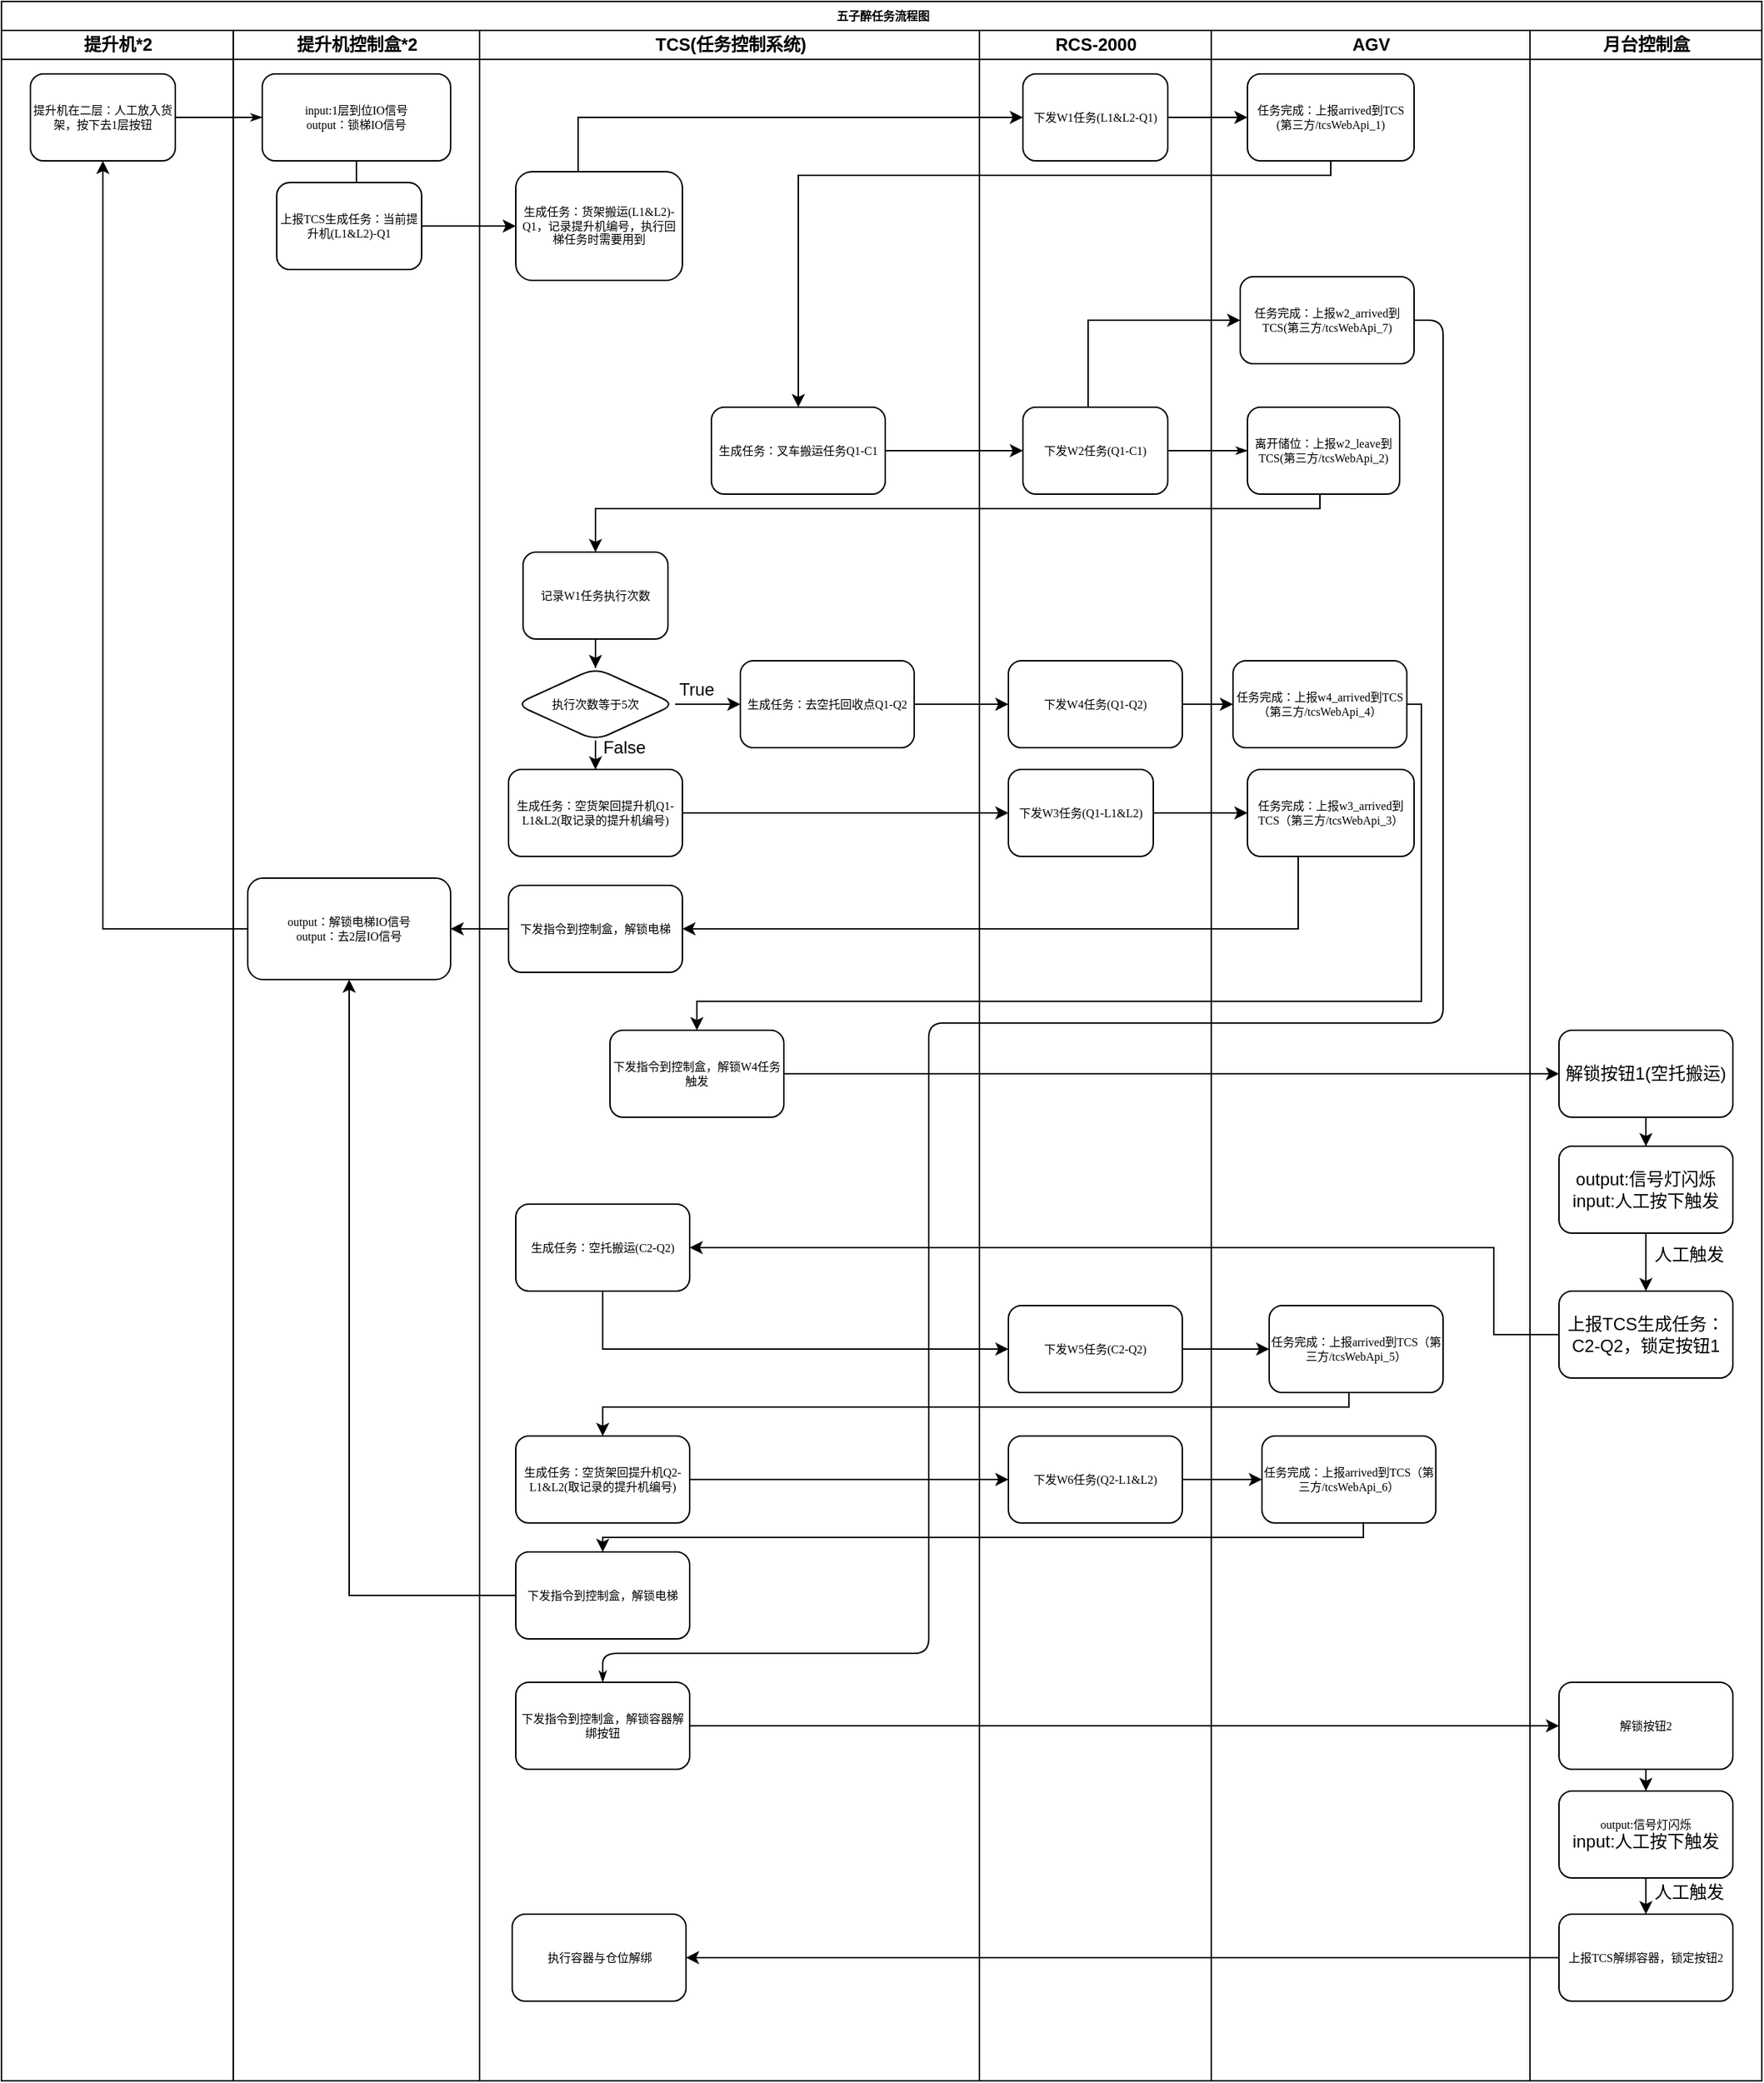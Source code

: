 <mxfile version="22.0.4" type="github">
  <diagram name="Page-1" id="74e2e168-ea6b-b213-b513-2b3c1d86103e">
    <mxGraphModel dx="884" dy="376" grid="1" gridSize="10" guides="1" tooltips="1" connect="1" arrows="1" fold="1" page="1" pageScale="1" pageWidth="1100" pageHeight="850" background="none" math="0" shadow="0">
      <root>
        <mxCell id="0" />
        <mxCell id="1" parent="0" />
        <mxCell id="77e6c97f196da883-1" value="五子醉任务流程图" style="swimlane;html=1;childLayout=stackLayout;startSize=20;rounded=0;shadow=0;labelBackgroundColor=none;strokeWidth=1;fontFamily=Verdana;fontSize=8;align=center;" parent="1" vertex="1">
          <mxGeometry x="70" y="40" width="1215" height="1435" as="geometry" />
        </mxCell>
        <mxCell id="77e6c97f196da883-2" value="提升机*2" style="swimlane;html=1;startSize=20;" parent="77e6c97f196da883-1" vertex="1">
          <mxGeometry y="20" width="160" height="1415" as="geometry" />
        </mxCell>
        <mxCell id="77e6c97f196da883-8" value="提升机在二层：人工放入货架，按下去1层按钮" style="rounded=1;whiteSpace=wrap;html=1;shadow=0;labelBackgroundColor=none;strokeWidth=1;fontFamily=Verdana;fontSize=8;align=center;" parent="77e6c97f196da883-2" vertex="1">
          <mxGeometry x="20" y="30" width="100" height="60" as="geometry" />
        </mxCell>
        <mxCell id="77e6c97f196da883-26" style="edgeStyle=orthogonalEdgeStyle;rounded=1;html=1;labelBackgroundColor=none;startArrow=none;startFill=0;startSize=5;endArrow=classicThin;endFill=1;endSize=5;jettySize=auto;orthogonalLoop=1;strokeWidth=1;fontFamily=Verdana;fontSize=8" parent="77e6c97f196da883-1" source="77e6c97f196da883-8" target="77e6c97f196da883-11" edge="1">
          <mxGeometry relative="1" as="geometry" />
        </mxCell>
        <mxCell id="107ba76e4e335f99-1" style="edgeStyle=orthogonalEdgeStyle;rounded=1;html=1;labelBackgroundColor=none;startArrow=none;startFill=0;startSize=5;endArrow=classicThin;endFill=1;endSize=5;jettySize=auto;orthogonalLoop=1;strokeWidth=1;fontFamily=Verdana;fontSize=8" parent="77e6c97f196da883-1" source="77e6c97f196da883-17" target="77e6c97f196da883-18" edge="1">
          <mxGeometry relative="1" as="geometry" />
        </mxCell>
        <mxCell id="77e6c97f196da883-3" value="提升机控制盒*2" style="swimlane;html=1;startSize=20;" parent="77e6c97f196da883-1" vertex="1">
          <mxGeometry x="160" y="20" width="170" height="1415" as="geometry" />
        </mxCell>
        <mxCell id="sjh6YoRqS8CRLfCROH4P-2" value="" style="edgeStyle=orthogonalEdgeStyle;rounded=0;orthogonalLoop=1;jettySize=auto;html=1;" parent="77e6c97f196da883-3" source="77e6c97f196da883-11" target="sjh6YoRqS8CRLfCROH4P-1" edge="1">
          <mxGeometry relative="1" as="geometry" />
        </mxCell>
        <mxCell id="77e6c97f196da883-11" value="input:1层到位IO信号&lt;br&gt;output：锁梯IO信号" style="rounded=1;whiteSpace=wrap;html=1;shadow=0;labelBackgroundColor=none;strokeWidth=1;fontFamily=Verdana;fontSize=8;align=center;" parent="77e6c97f196da883-3" vertex="1">
          <mxGeometry x="20" y="30" width="130" height="60" as="geometry" />
        </mxCell>
        <mxCell id="sjh6YoRqS8CRLfCROH4P-1" value="上报TCS生成任务：当前提升机(L1&amp;amp;L2)-Q1" style="whiteSpace=wrap;html=1;fontSize=8;fontFamily=Verdana;rounded=1;shadow=0;labelBackgroundColor=none;strokeWidth=1;" parent="77e6c97f196da883-3" vertex="1">
          <mxGeometry x="30" y="105" width="100" height="60" as="geometry" />
        </mxCell>
        <mxCell id="sjh6YoRqS8CRLfCROH4P-34" value="output：解锁电梯IO信号&lt;br&gt;output：去2层IO信号" style="whiteSpace=wrap;html=1;fontSize=8;fontFamily=Verdana;rounded=1;shadow=0;labelBackgroundColor=none;strokeWidth=1;" parent="77e6c97f196da883-3" vertex="1">
          <mxGeometry x="10" y="585" width="140" height="70" as="geometry" />
        </mxCell>
        <mxCell id="77e6c97f196da883-4" value="TCS(任务控制系统)" style="swimlane;html=1;startSize=20;" parent="77e6c97f196da883-1" vertex="1">
          <mxGeometry x="330" y="20" width="345" height="1415" as="geometry" />
        </mxCell>
        <mxCell id="sjh6YoRqS8CRLfCROH4P-14" value="" style="edgeStyle=orthogonalEdgeStyle;rounded=0;orthogonalLoop=1;jettySize=auto;html=1;" parent="77e6c97f196da883-4" source="sjh6YoRqS8CRLfCROH4P-10" target="sjh6YoRqS8CRLfCROH4P-13" edge="1">
          <mxGeometry relative="1" as="geometry" />
        </mxCell>
        <mxCell id="sjh6YoRqS8CRLfCROH4P-10" value="记录W1任务执行次数" style="whiteSpace=wrap;html=1;fontSize=8;fontFamily=Verdana;rounded=1;shadow=0;labelBackgroundColor=none;strokeWidth=1;" parent="77e6c97f196da883-4" vertex="1">
          <mxGeometry x="30" y="360" width="100" height="60" as="geometry" />
        </mxCell>
        <mxCell id="sjh6YoRqS8CRLfCROH4P-16" value="" style="edgeStyle=orthogonalEdgeStyle;rounded=0;orthogonalLoop=1;jettySize=auto;html=1;" parent="77e6c97f196da883-4" source="sjh6YoRqS8CRLfCROH4P-13" target="sjh6YoRqS8CRLfCROH4P-15" edge="1">
          <mxGeometry relative="1" as="geometry" />
        </mxCell>
        <mxCell id="sjh6YoRqS8CRLfCROH4P-19" value="" style="edgeStyle=orthogonalEdgeStyle;rounded=0;orthogonalLoop=1;jettySize=auto;html=1;" parent="77e6c97f196da883-4" source="sjh6YoRqS8CRLfCROH4P-13" target="sjh6YoRqS8CRLfCROH4P-18" edge="1">
          <mxGeometry relative="1" as="geometry" />
        </mxCell>
        <mxCell id="sjh6YoRqS8CRLfCROH4P-13" value="执行次数等于5次" style="rhombus;whiteSpace=wrap;html=1;fontSize=8;fontFamily=Verdana;rounded=1;shadow=0;labelBackgroundColor=none;strokeWidth=1;" parent="77e6c97f196da883-4" vertex="1">
          <mxGeometry x="25" y="440" width="110" height="50" as="geometry" />
        </mxCell>
        <mxCell id="sjh6YoRqS8CRLfCROH4P-15" value="生成任务：空货架回提升机Q1-L1&amp;amp;L2(取记录的提升机编号)" style="whiteSpace=wrap;html=1;fontSize=8;fontFamily=Verdana;rounded=1;shadow=0;labelBackgroundColor=none;strokeWidth=1;" parent="77e6c97f196da883-4" vertex="1">
          <mxGeometry x="20" y="510" width="120" height="60" as="geometry" />
        </mxCell>
        <mxCell id="sjh6YoRqS8CRLfCROH4P-17" value="False" style="text;html=1;strokeColor=none;fillColor=none;align=center;verticalAlign=middle;whiteSpace=wrap;rounded=0;" parent="77e6c97f196da883-4" vertex="1">
          <mxGeometry x="70" y="480" width="60" height="30" as="geometry" />
        </mxCell>
        <mxCell id="sjh6YoRqS8CRLfCROH4P-18" value="生成任务：去空托回收点Q1-Q2" style="whiteSpace=wrap;html=1;fontSize=8;fontFamily=Verdana;rounded=1;shadow=0;labelBackgroundColor=none;strokeWidth=1;" parent="77e6c97f196da883-4" vertex="1">
          <mxGeometry x="180" y="435" width="120" height="60" as="geometry" />
        </mxCell>
        <mxCell id="sjh6YoRqS8CRLfCROH4P-20" value="True" style="text;html=1;strokeColor=none;fillColor=none;align=center;verticalAlign=middle;whiteSpace=wrap;rounded=0;" parent="77e6c97f196da883-4" vertex="1">
          <mxGeometry x="120" y="440" width="60" height="30" as="geometry" />
        </mxCell>
        <mxCell id="sjh6YoRqS8CRLfCROH4P-21" value="生成任务：叉车搬运任务Q1-C1" style="whiteSpace=wrap;html=1;fontSize=8;fontFamily=Verdana;rounded=1;shadow=0;labelBackgroundColor=none;strokeWidth=1;" parent="77e6c97f196da883-4" vertex="1">
          <mxGeometry x="160" y="260" width="120" height="60" as="geometry" />
        </mxCell>
        <mxCell id="sjh6YoRqS8CRLfCROH4P-31" value="下发指令到控制盒，解锁电梯" style="whiteSpace=wrap;html=1;fontSize=8;fontFamily=Verdana;rounded=1;shadow=0;labelBackgroundColor=none;strokeWidth=1;" parent="77e6c97f196da883-4" vertex="1">
          <mxGeometry x="20" y="590" width="120" height="60" as="geometry" />
        </mxCell>
        <mxCell id="sjh6YoRqS8CRLfCROH4P-36" value="生成任务：货架搬运(L1&amp;amp;L2)-Q1，记录提升机编号，执行回梯任务时需要用到" style="whiteSpace=wrap;html=1;fontSize=8;fontFamily=Verdana;rounded=1;shadow=0;labelBackgroundColor=none;strokeWidth=1;" parent="77e6c97f196da883-4" vertex="1">
          <mxGeometry x="25" y="97.5" width="115" height="75" as="geometry" />
        </mxCell>
        <mxCell id="sjh6YoRqS8CRLfCROH4P-44" value="下发指令到控制盒，解锁W4任务触发" style="whiteSpace=wrap;html=1;fontSize=8;fontFamily=Verdana;rounded=1;shadow=0;labelBackgroundColor=none;strokeWidth=1;" parent="77e6c97f196da883-4" vertex="1">
          <mxGeometry x="90" y="690" width="120" height="60" as="geometry" />
        </mxCell>
        <mxCell id="sjh6YoRqS8CRLfCROH4P-57" value="生成任务：空托搬运(C2-Q2)" style="whiteSpace=wrap;html=1;fontSize=8;fontFamily=Verdana;rounded=1;shadow=0;labelBackgroundColor=none;strokeWidth=1;" parent="77e6c97f196da883-4" vertex="1">
          <mxGeometry x="25" y="810" width="120" height="60" as="geometry" />
        </mxCell>
        <mxCell id="sjh6YoRqS8CRLfCROH4P-63" value="生成任务：空货架回提升机Q2-L1&amp;amp;L2(取记录的提升机编号)" style="whiteSpace=wrap;html=1;fontSize=8;fontFamily=Verdana;rounded=1;shadow=0;labelBackgroundColor=none;strokeWidth=1;" parent="77e6c97f196da883-4" vertex="1">
          <mxGeometry x="25" y="970" width="120" height="60" as="geometry" />
        </mxCell>
        <mxCell id="sjh6YoRqS8CRLfCROH4P-70" value="下发指令到控制盒，解锁电梯" style="whiteSpace=wrap;html=1;fontSize=8;fontFamily=Verdana;rounded=1;shadow=0;labelBackgroundColor=none;strokeWidth=1;" parent="77e6c97f196da883-4" vertex="1">
          <mxGeometry x="25" y="1050" width="120" height="60" as="geometry" />
        </mxCell>
        <mxCell id="sjh6YoRqS8CRLfCROH4P-80" value="下发指令到控制盒，解锁容器解绑按钮" style="whiteSpace=wrap;html=1;fontSize=8;fontFamily=Verdana;rounded=1;shadow=0;labelBackgroundColor=none;strokeWidth=1;" parent="77e6c97f196da883-4" vertex="1">
          <mxGeometry x="25" y="1140" width="120" height="60" as="geometry" />
        </mxCell>
        <mxCell id="sjh6YoRqS8CRLfCROH4P-91" value="执行容器与仓位解绑" style="whiteSpace=wrap;html=1;fontSize=8;fontFamily=Verdana;rounded=1;shadow=0;labelBackgroundColor=none;strokeWidth=1;" parent="77e6c97f196da883-4" vertex="1">
          <mxGeometry x="22.5" y="1300" width="120" height="60" as="geometry" />
        </mxCell>
        <mxCell id="77e6c97f196da883-5" value="RCS-2000" style="swimlane;html=1;startSize=20;" parent="77e6c97f196da883-1" vertex="1">
          <mxGeometry x="675" y="20" width="160" height="1415" as="geometry" />
        </mxCell>
        <mxCell id="77e6c97f196da883-15" value="下发W1任务(L1&amp;amp;L2-Q1)" style="rounded=1;whiteSpace=wrap;html=1;shadow=0;labelBackgroundColor=none;strokeWidth=1;fontFamily=Verdana;fontSize=8;align=center;" parent="77e6c97f196da883-5" vertex="1">
          <mxGeometry x="30" y="30" width="100" height="60" as="geometry" />
        </mxCell>
        <mxCell id="77e6c97f196da883-17" value="下发W2任务(Q1-C1)" style="rounded=1;whiteSpace=wrap;html=1;shadow=0;labelBackgroundColor=none;strokeWidth=1;fontFamily=Verdana;fontSize=8;align=center;" parent="77e6c97f196da883-5" vertex="1">
          <mxGeometry x="30" y="260" width="100" height="60" as="geometry" />
        </mxCell>
        <mxCell id="77e6c97f196da883-19" value="下发W3任务(Q1-L1&amp;amp;L2)" style="rounded=1;whiteSpace=wrap;html=1;shadow=0;labelBackgroundColor=none;strokeWidth=1;fontFamily=Verdana;fontSize=8;align=center;" parent="77e6c97f196da883-5" vertex="1">
          <mxGeometry x="20" y="510" width="100" height="60" as="geometry" />
        </mxCell>
        <mxCell id="sjh6YoRqS8CRLfCROH4P-40" value="下发W4任务(Q1-Q2)" style="whiteSpace=wrap;html=1;fontSize=8;fontFamily=Verdana;rounded=1;shadow=0;labelBackgroundColor=none;strokeWidth=1;" parent="77e6c97f196da883-5" vertex="1">
          <mxGeometry x="20" y="435" width="120" height="60" as="geometry" />
        </mxCell>
        <mxCell id="sjh6YoRqS8CRLfCROH4P-59" value="下发W5任务(C2-Q2)" style="whiteSpace=wrap;html=1;fontSize=8;fontFamily=Verdana;rounded=1;shadow=0;labelBackgroundColor=none;strokeWidth=1;" parent="77e6c97f196da883-5" vertex="1">
          <mxGeometry x="20" y="880" width="120" height="60" as="geometry" />
        </mxCell>
        <mxCell id="sjh6YoRqS8CRLfCROH4P-66" value="下发W6任务(Q2-L1&amp;amp;L2)" style="whiteSpace=wrap;html=1;fontSize=8;fontFamily=Verdana;rounded=1;shadow=0;labelBackgroundColor=none;strokeWidth=1;" parent="77e6c97f196da883-5" vertex="1">
          <mxGeometry x="20" y="970" width="120" height="60" as="geometry" />
        </mxCell>
        <mxCell id="77e6c97f196da883-6" value="AGV" style="swimlane;html=1;startSize=20;" parent="77e6c97f196da883-1" vertex="1">
          <mxGeometry x="835" y="20" width="220" height="1415" as="geometry" />
        </mxCell>
        <mxCell id="77e6c97f196da883-18" value="离开储位：上报w2_leave到TCS(第三方/tcsWebApi_2)" style="rounded=1;whiteSpace=wrap;html=1;shadow=0;labelBackgroundColor=none;strokeWidth=1;fontFamily=Verdana;fontSize=8;align=center;" parent="77e6c97f196da883-6" vertex="1">
          <mxGeometry x="25" y="260" width="105" height="60" as="geometry" />
        </mxCell>
        <mxCell id="77e6c97f196da883-21" value="任务完成：上报w3_arrived到TCS（第三方/tcsWebApi_3）" style="rounded=1;whiteSpace=wrap;html=1;shadow=0;labelBackgroundColor=none;strokeWidth=1;fontFamily=Verdana;fontSize=8;align=center;" parent="77e6c97f196da883-6" vertex="1">
          <mxGeometry x="25" y="510" width="115" height="60" as="geometry" />
        </mxCell>
        <mxCell id="sjh6YoRqS8CRLfCROH4P-8" value="任务完成：上报arrived到TCS&lt;br&gt;(第三方/tcsWebApi_1)" style="whiteSpace=wrap;html=1;fontSize=8;fontFamily=Verdana;rounded=1;shadow=0;labelBackgroundColor=none;strokeWidth=1;" parent="77e6c97f196da883-6" vertex="1">
          <mxGeometry x="25" y="30" width="115" height="60" as="geometry" />
        </mxCell>
        <mxCell id="sjh6YoRqS8CRLfCROH4P-42" value="任务完成：上报w4_arrived到TCS（第三方/tcsWebApi_4）" style="whiteSpace=wrap;html=1;fontSize=8;fontFamily=Verdana;rounded=1;shadow=0;labelBackgroundColor=none;strokeWidth=1;" parent="77e6c97f196da883-6" vertex="1">
          <mxGeometry x="15" y="435" width="120" height="60" as="geometry" />
        </mxCell>
        <mxCell id="sjh6YoRqS8CRLfCROH4P-61" value="任务完成：上报arrived到TCS（第三方/tcsWebApi_5）" style="whiteSpace=wrap;html=1;fontSize=8;fontFamily=Verdana;rounded=1;shadow=0;labelBackgroundColor=none;strokeWidth=1;" parent="77e6c97f196da883-6" vertex="1">
          <mxGeometry x="40" y="880" width="120" height="60" as="geometry" />
        </mxCell>
        <mxCell id="sjh6YoRqS8CRLfCROH4P-68" value="任务完成：上报arrived到TCS（第三方/tcsWebApi_6）" style="whiteSpace=wrap;html=1;fontSize=8;fontFamily=Verdana;rounded=1;shadow=0;labelBackgroundColor=none;strokeWidth=1;" parent="77e6c97f196da883-6" vertex="1">
          <mxGeometry x="35" y="970" width="120" height="60" as="geometry" />
        </mxCell>
        <mxCell id="sjh6YoRqS8CRLfCROH4P-79" value="任务完成：上报w2_arrived到TCS(第三方/tcsWebApi_7)" style="whiteSpace=wrap;html=1;fontSize=8;fontFamily=Verdana;rounded=1;shadow=0;labelBackgroundColor=none;strokeWidth=1;" parent="77e6c97f196da883-6" vertex="1">
          <mxGeometry x="20" y="170" width="120" height="60" as="geometry" />
        </mxCell>
        <mxCell id="77e6c97f196da883-7" value="月台控制盒" style="swimlane;html=1;startSize=20;" parent="77e6c97f196da883-1" vertex="1">
          <mxGeometry x="1055" y="20" width="160" height="1415" as="geometry" />
        </mxCell>
        <mxCell id="sjh6YoRqS8CRLfCROH4P-53" value="" style="edgeStyle=orthogonalEdgeStyle;rounded=0;orthogonalLoop=1;jettySize=auto;html=1;" parent="77e6c97f196da883-7" source="sjh6YoRqS8CRLfCROH4P-47" target="sjh6YoRqS8CRLfCROH4P-52" edge="1">
          <mxGeometry relative="1" as="geometry" />
        </mxCell>
        <mxCell id="sjh6YoRqS8CRLfCROH4P-47" value="解锁按钮1(空托搬运)" style="rounded=1;whiteSpace=wrap;html=1;" parent="77e6c97f196da883-7" vertex="1">
          <mxGeometry x="20" y="690" width="120" height="60" as="geometry" />
        </mxCell>
        <mxCell id="sjh6YoRqS8CRLfCROH4P-55" value="" style="edgeStyle=orthogonalEdgeStyle;rounded=0;orthogonalLoop=1;jettySize=auto;html=1;" parent="77e6c97f196da883-7" source="sjh6YoRqS8CRLfCROH4P-52" target="sjh6YoRqS8CRLfCROH4P-54" edge="1">
          <mxGeometry relative="1" as="geometry" />
        </mxCell>
        <mxCell id="sjh6YoRqS8CRLfCROH4P-52" value="output:信号灯闪烁&lt;br&gt;input:人工按下触发" style="whiteSpace=wrap;html=1;rounded=1;" parent="77e6c97f196da883-7" vertex="1">
          <mxGeometry x="20" y="770" width="120" height="60" as="geometry" />
        </mxCell>
        <mxCell id="sjh6YoRqS8CRLfCROH4P-54" value="上报TCS生成任务：C2-Q2，锁定按钮1" style="whiteSpace=wrap;html=1;rounded=1;" parent="77e6c97f196da883-7" vertex="1">
          <mxGeometry x="20" y="870" width="120" height="60" as="geometry" />
        </mxCell>
        <mxCell id="sjh6YoRqS8CRLfCROH4P-56" value="人工触发" style="text;html=1;strokeColor=none;fillColor=none;align=center;verticalAlign=middle;whiteSpace=wrap;rounded=0;" parent="77e6c97f196da883-7" vertex="1">
          <mxGeometry x="80" y="830" width="60" height="30" as="geometry" />
        </mxCell>
        <mxCell id="sjh6YoRqS8CRLfCROH4P-87" value="" style="edgeStyle=orthogonalEdgeStyle;rounded=0;orthogonalLoop=1;jettySize=auto;html=1;" parent="77e6c97f196da883-7" source="sjh6YoRqS8CRLfCROH4P-84" target="sjh6YoRqS8CRLfCROH4P-86" edge="1">
          <mxGeometry relative="1" as="geometry" />
        </mxCell>
        <mxCell id="sjh6YoRqS8CRLfCROH4P-84" value="解锁按钮2" style="whiteSpace=wrap;html=1;fontSize=8;fontFamily=Verdana;rounded=1;shadow=0;labelBackgroundColor=none;strokeWidth=1;" parent="77e6c97f196da883-7" vertex="1">
          <mxGeometry x="20" y="1140" width="120" height="60" as="geometry" />
        </mxCell>
        <mxCell id="sjh6YoRqS8CRLfCROH4P-89" value="" style="edgeStyle=orthogonalEdgeStyle;rounded=0;orthogonalLoop=1;jettySize=auto;html=1;" parent="77e6c97f196da883-7" source="sjh6YoRqS8CRLfCROH4P-86" target="sjh6YoRqS8CRLfCROH4P-88" edge="1">
          <mxGeometry relative="1" as="geometry" />
        </mxCell>
        <mxCell id="sjh6YoRqS8CRLfCROH4P-86" value="output:信号灯闪烁&lt;br style=&quot;border-color: var(--border-color); font-family: Helvetica; font-size: 12px;&quot;&gt;&lt;span style=&quot;font-family: Helvetica; font-size: 12px;&quot;&gt;input:人工按下触发&lt;/span&gt;" style="whiteSpace=wrap;html=1;fontSize=8;fontFamily=Verdana;rounded=1;shadow=0;labelBackgroundColor=none;strokeWidth=1;" parent="77e6c97f196da883-7" vertex="1">
          <mxGeometry x="20" y="1215" width="120" height="60" as="geometry" />
        </mxCell>
        <mxCell id="sjh6YoRqS8CRLfCROH4P-88" value="上报TCS解绑容器，锁定按钮2" style="whiteSpace=wrap;html=1;fontSize=8;fontFamily=Verdana;rounded=1;shadow=0;labelBackgroundColor=none;strokeWidth=1;" parent="77e6c97f196da883-7" vertex="1">
          <mxGeometry x="20" y="1300" width="120" height="60" as="geometry" />
        </mxCell>
        <mxCell id="sjh6YoRqS8CRLfCROH4P-90" value="人工触发" style="text;html=1;strokeColor=none;fillColor=none;align=center;verticalAlign=middle;whiteSpace=wrap;rounded=0;" parent="77e6c97f196da883-7" vertex="1">
          <mxGeometry x="80" y="1270" width="60" height="30" as="geometry" />
        </mxCell>
        <mxCell id="sjh6YoRqS8CRLfCROH4P-9" value="" style="edgeStyle=orthogonalEdgeStyle;rounded=0;orthogonalLoop=1;jettySize=auto;html=1;" parent="77e6c97f196da883-1" source="77e6c97f196da883-15" target="sjh6YoRqS8CRLfCROH4P-8" edge="1">
          <mxGeometry relative="1" as="geometry" />
        </mxCell>
        <mxCell id="sjh6YoRqS8CRLfCROH4P-12" value="" style="edgeStyle=orthogonalEdgeStyle;rounded=0;orthogonalLoop=1;jettySize=auto;html=1;exitX=0.5;exitY=1;exitDx=0;exitDy=0;entryX=0.5;entryY=0;entryDx=0;entryDy=0;" parent="77e6c97f196da883-1" source="sjh6YoRqS8CRLfCROH4P-8" target="sjh6YoRqS8CRLfCROH4P-21" edge="1">
          <mxGeometry relative="1" as="geometry">
            <mxPoint x="620" y="90" as="sourcePoint" />
            <mxPoint x="675" y="90" as="targetPoint" />
            <Array as="points">
              <mxPoint x="890" y="120" />
              <mxPoint x="540" y="120" />
            </Array>
          </mxGeometry>
        </mxCell>
        <mxCell id="sjh6YoRqS8CRLfCROH4P-23" value="" style="edgeStyle=orthogonalEdgeStyle;rounded=0;orthogonalLoop=1;jettySize=auto;html=1;entryX=0;entryY=0.5;entryDx=0;entryDy=0;" parent="77e6c97f196da883-1" source="sjh6YoRqS8CRLfCROH4P-21" target="77e6c97f196da883-17" edge="1">
          <mxGeometry relative="1" as="geometry">
            <mxPoint x="690.046" y="370.034" as="targetPoint" />
          </mxGeometry>
        </mxCell>
        <mxCell id="sjh6YoRqS8CRLfCROH4P-25" value="" style="edgeStyle=orthogonalEdgeStyle;rounded=0;orthogonalLoop=1;jettySize=auto;html=1;entryX=0.5;entryY=0;entryDx=0;entryDy=0;" parent="77e6c97f196da883-1" source="77e6c97f196da883-18" target="sjh6YoRqS8CRLfCROH4P-10" edge="1">
          <mxGeometry relative="1" as="geometry">
            <mxPoint x="885" y="420.0" as="targetPoint" />
            <Array as="points">
              <mxPoint x="910" y="350" />
              <mxPoint x="410" y="350" />
            </Array>
          </mxGeometry>
        </mxCell>
        <mxCell id="sjh6YoRqS8CRLfCROH4P-29" value="" style="edgeStyle=orthogonalEdgeStyle;rounded=0;orthogonalLoop=1;jettySize=auto;html=1;entryX=0;entryY=0.5;entryDx=0;entryDy=0;" parent="77e6c97f196da883-1" source="sjh6YoRqS8CRLfCROH4P-15" target="77e6c97f196da883-19" edge="1">
          <mxGeometry relative="1" as="geometry">
            <mxPoint x="540" y="560.0" as="targetPoint" />
          </mxGeometry>
        </mxCell>
        <mxCell id="sjh6YoRqS8CRLfCROH4P-30" value="" style="edgeStyle=orthogonalEdgeStyle;rounded=0;orthogonalLoop=1;jettySize=auto;html=1;" parent="77e6c97f196da883-1" source="77e6c97f196da883-19" target="77e6c97f196da883-21" edge="1">
          <mxGeometry relative="1" as="geometry" />
        </mxCell>
        <mxCell id="sjh6YoRqS8CRLfCROH4P-33" value="" style="edgeStyle=orthogonalEdgeStyle;rounded=0;orthogonalLoop=1;jettySize=auto;html=1;entryX=1;entryY=0.5;entryDx=0;entryDy=0;" parent="77e6c97f196da883-1" source="77e6c97f196da883-21" target="sjh6YoRqS8CRLfCROH4P-31" edge="1">
          <mxGeometry relative="1" as="geometry">
            <mxPoint x="895" y="630" as="targetPoint" />
            <Array as="points">
              <mxPoint x="895" y="640" />
            </Array>
          </mxGeometry>
        </mxCell>
        <mxCell id="sjh6YoRqS8CRLfCROH4P-35" value="" style="edgeStyle=orthogonalEdgeStyle;rounded=0;orthogonalLoop=1;jettySize=auto;html=1;" parent="77e6c97f196da883-1" source="sjh6YoRqS8CRLfCROH4P-31" target="sjh6YoRqS8CRLfCROH4P-34" edge="1">
          <mxGeometry relative="1" as="geometry" />
        </mxCell>
        <mxCell id="sjh6YoRqS8CRLfCROH4P-37" value="" style="edgeStyle=orthogonalEdgeStyle;rounded=0;orthogonalLoop=1;jettySize=auto;html=1;" parent="77e6c97f196da883-1" source="sjh6YoRqS8CRLfCROH4P-1" target="sjh6YoRqS8CRLfCROH4P-36" edge="1">
          <mxGeometry relative="1" as="geometry" />
        </mxCell>
        <mxCell id="sjh6YoRqS8CRLfCROH4P-39" value="" style="edgeStyle=orthogonalEdgeStyle;rounded=0;orthogonalLoop=1;jettySize=auto;html=1;entryX=0;entryY=0.5;entryDx=0;entryDy=0;" parent="77e6c97f196da883-1" source="sjh6YoRqS8CRLfCROH4P-36" target="77e6c97f196da883-15" edge="1">
          <mxGeometry relative="1" as="geometry">
            <mxPoint x="522.5" y="155" as="targetPoint" />
            <Array as="points">
              <mxPoint x="398" y="80" />
            </Array>
          </mxGeometry>
        </mxCell>
        <mxCell id="sjh6YoRqS8CRLfCROH4P-41" value="" style="edgeStyle=orthogonalEdgeStyle;rounded=0;orthogonalLoop=1;jettySize=auto;html=1;" parent="77e6c97f196da883-1" source="sjh6YoRqS8CRLfCROH4P-18" target="sjh6YoRqS8CRLfCROH4P-40" edge="1">
          <mxGeometry relative="1" as="geometry" />
        </mxCell>
        <mxCell id="sjh6YoRqS8CRLfCROH4P-43" value="" style="edgeStyle=orthogonalEdgeStyle;rounded=0;orthogonalLoop=1;jettySize=auto;html=1;" parent="77e6c97f196da883-1" source="sjh6YoRqS8CRLfCROH4P-40" target="sjh6YoRqS8CRLfCROH4P-42" edge="1">
          <mxGeometry relative="1" as="geometry" />
        </mxCell>
        <mxCell id="sjh6YoRqS8CRLfCROH4P-46" value="" style="edgeStyle=orthogonalEdgeStyle;rounded=0;orthogonalLoop=1;jettySize=auto;html=1;entryX=0.5;entryY=0;entryDx=0;entryDy=0;" parent="77e6c97f196da883-1" source="sjh6YoRqS8CRLfCROH4P-42" target="sjh6YoRqS8CRLfCROH4P-44" edge="1">
          <mxGeometry relative="1" as="geometry">
            <mxPoint x="350" y="690" as="targetPoint" />
            <Array as="points">
              <mxPoint x="980" y="485" />
              <mxPoint x="980" y="690" />
              <mxPoint x="480" y="690" />
            </Array>
          </mxGeometry>
        </mxCell>
        <mxCell id="sjh6YoRqS8CRLfCROH4P-51" value="" style="edgeStyle=orthogonalEdgeStyle;rounded=0;orthogonalLoop=1;jettySize=auto;html=1;entryX=0;entryY=0.5;entryDx=0;entryDy=0;" parent="77e6c97f196da883-1" source="sjh6YoRqS8CRLfCROH4P-44" target="sjh6YoRqS8CRLfCROH4P-47" edge="1">
          <mxGeometry relative="1" as="geometry">
            <mxPoint x="480" y="850" as="targetPoint" />
            <Array as="points">
              <mxPoint x="1070" y="740" />
            </Array>
          </mxGeometry>
        </mxCell>
        <mxCell id="sjh6YoRqS8CRLfCROH4P-58" value="" style="endArrow=classic;html=1;rounded=0;exitX=0;exitY=0.5;exitDx=0;exitDy=0;entryX=1;entryY=0.5;entryDx=0;entryDy=0;" parent="77e6c97f196da883-1" source="sjh6YoRqS8CRLfCROH4P-54" target="sjh6YoRqS8CRLfCROH4P-57" edge="1">
          <mxGeometry width="50" height="50" relative="1" as="geometry">
            <mxPoint x="1000" y="920" as="sourcePoint" />
            <mxPoint x="720" y="910" as="targetPoint" />
            <Array as="points">
              <mxPoint x="1030" y="920" />
              <mxPoint x="1030" y="860" />
              <mxPoint x="830" y="860" />
            </Array>
          </mxGeometry>
        </mxCell>
        <mxCell id="sjh6YoRqS8CRLfCROH4P-60" value="" style="edgeStyle=orthogonalEdgeStyle;rounded=0;orthogonalLoop=1;jettySize=auto;html=1;" parent="77e6c97f196da883-1" source="sjh6YoRqS8CRLfCROH4P-57" target="sjh6YoRqS8CRLfCROH4P-59" edge="1">
          <mxGeometry relative="1" as="geometry">
            <Array as="points">
              <mxPoint x="415" y="930" />
            </Array>
          </mxGeometry>
        </mxCell>
        <mxCell id="sjh6YoRqS8CRLfCROH4P-62" value="" style="edgeStyle=orthogonalEdgeStyle;rounded=0;orthogonalLoop=1;jettySize=auto;html=1;" parent="77e6c97f196da883-1" source="sjh6YoRqS8CRLfCROH4P-59" target="sjh6YoRqS8CRLfCROH4P-61" edge="1">
          <mxGeometry relative="1" as="geometry" />
        </mxCell>
        <mxCell id="sjh6YoRqS8CRLfCROH4P-65" value="" style="edgeStyle=orthogonalEdgeStyle;rounded=0;orthogonalLoop=1;jettySize=auto;html=1;entryX=0.5;entryY=0;entryDx=0;entryDy=0;" parent="77e6c97f196da883-1" source="sjh6YoRqS8CRLfCROH4P-61" target="sjh6YoRqS8CRLfCROH4P-63" edge="1">
          <mxGeometry relative="1" as="geometry">
            <mxPoint x="930" y="1040" as="targetPoint" />
            <Array as="points">
              <mxPoint x="930" y="970" />
              <mxPoint x="415" y="970" />
            </Array>
          </mxGeometry>
        </mxCell>
        <mxCell id="sjh6YoRqS8CRLfCROH4P-67" value="" style="edgeStyle=orthogonalEdgeStyle;rounded=0;orthogonalLoop=1;jettySize=auto;html=1;" parent="77e6c97f196da883-1" source="sjh6YoRqS8CRLfCROH4P-63" target="sjh6YoRqS8CRLfCROH4P-66" edge="1">
          <mxGeometry relative="1" as="geometry" />
        </mxCell>
        <mxCell id="sjh6YoRqS8CRLfCROH4P-69" value="" style="edgeStyle=orthogonalEdgeStyle;rounded=0;orthogonalLoop=1;jettySize=auto;html=1;" parent="77e6c97f196da883-1" source="sjh6YoRqS8CRLfCROH4P-66" target="sjh6YoRqS8CRLfCROH4P-68" edge="1">
          <mxGeometry relative="1" as="geometry" />
        </mxCell>
        <mxCell id="sjh6YoRqS8CRLfCROH4P-71" value="" style="edgeStyle=orthogonalEdgeStyle;rounded=0;orthogonalLoop=1;jettySize=auto;html=1;entryX=0.5;entryY=0;entryDx=0;entryDy=0;exitX=0.5;exitY=1;exitDx=0;exitDy=0;" parent="77e6c97f196da883-1" source="sjh6YoRqS8CRLfCROH4P-68" target="sjh6YoRqS8CRLfCROH4P-70" edge="1">
          <mxGeometry relative="1" as="geometry">
            <mxPoint x="940" y="970" as="sourcePoint" />
            <mxPoint x="425" y="1000" as="targetPoint" />
            <Array as="points">
              <mxPoint x="940" y="1050" />
              <mxPoint x="940" y="1060" />
              <mxPoint x="415" y="1060" />
            </Array>
          </mxGeometry>
        </mxCell>
        <mxCell id="sjh6YoRqS8CRLfCROH4P-73" value="" style="edgeStyle=orthogonalEdgeStyle;rounded=0;orthogonalLoop=1;jettySize=auto;html=1;entryX=0.5;entryY=1;entryDx=0;entryDy=0;" parent="77e6c97f196da883-1" source="sjh6YoRqS8CRLfCROH4P-70" target="sjh6YoRqS8CRLfCROH4P-34" edge="1">
          <mxGeometry relative="1" as="geometry">
            <mxPoint x="230" y="810" as="targetPoint" />
          </mxGeometry>
        </mxCell>
        <mxCell id="sjh6YoRqS8CRLfCROH4P-75" value="" style="edgeStyle=orthogonalEdgeStyle;rounded=0;orthogonalLoop=1;jettySize=auto;html=1;entryX=0.5;entryY=1;entryDx=0;entryDy=0;" parent="77e6c97f196da883-1" source="sjh6YoRqS8CRLfCROH4P-34" target="77e6c97f196da883-8" edge="1">
          <mxGeometry relative="1" as="geometry">
            <mxPoint x="70" y="250" as="targetPoint" />
          </mxGeometry>
        </mxCell>
        <mxCell id="sjh6YoRqS8CRLfCROH4P-78" value="" style="edgeStyle=orthogonalEdgeStyle;rounded=0;orthogonalLoop=1;jettySize=auto;html=1;entryX=0;entryY=0.5;entryDx=0;entryDy=0;" parent="77e6c97f196da883-1" source="77e6c97f196da883-17" target="sjh6YoRqS8CRLfCROH4P-79" edge="1">
          <mxGeometry relative="1" as="geometry">
            <mxPoint x="755" y="240" as="targetPoint" />
            <Array as="points">
              <mxPoint x="750" y="220" />
            </Array>
          </mxGeometry>
        </mxCell>
        <mxCell id="sjh6YoRqS8CRLfCROH4P-83" style="edgeStyle=orthogonalEdgeStyle;rounded=1;html=1;labelBackgroundColor=none;startArrow=none;startFill=0;startSize=5;endArrow=classicThin;endFill=1;endSize=5;jettySize=auto;orthogonalLoop=1;strokeWidth=1;fontFamily=Verdana;fontSize=8;exitX=1;exitY=0.5;exitDx=0;exitDy=0;entryX=0.5;entryY=0;entryDx=0;entryDy=0;" parent="77e6c97f196da883-1" source="sjh6YoRqS8CRLfCROH4P-79" target="sjh6YoRqS8CRLfCROH4P-80" edge="1">
          <mxGeometry relative="1" as="geometry">
            <mxPoint x="815" y="320" as="sourcePoint" />
            <mxPoint x="1010" y="1160" as="targetPoint" />
            <Array as="points">
              <mxPoint x="995" y="220" />
              <mxPoint x="995" y="705" />
              <mxPoint x="640" y="705" />
              <mxPoint x="640" y="1140" />
              <mxPoint x="415" y="1140" />
            </Array>
          </mxGeometry>
        </mxCell>
        <mxCell id="sjh6YoRqS8CRLfCROH4P-85" value="" style="edgeStyle=orthogonalEdgeStyle;rounded=0;orthogonalLoop=1;jettySize=auto;html=1;" parent="77e6c97f196da883-1" source="sjh6YoRqS8CRLfCROH4P-80" target="sjh6YoRqS8CRLfCROH4P-84" edge="1">
          <mxGeometry relative="1" as="geometry" />
        </mxCell>
        <mxCell id="sjh6YoRqS8CRLfCROH4P-92" value="" style="edgeStyle=orthogonalEdgeStyle;rounded=0;orthogonalLoop=1;jettySize=auto;html=1;exitX=0;exitY=0.5;exitDx=0;exitDy=0;entryX=1;entryY=0.5;entryDx=0;entryDy=0;" parent="77e6c97f196da883-1" source="sjh6YoRqS8CRLfCROH4P-88" target="sjh6YoRqS8CRLfCROH4P-91" edge="1">
          <mxGeometry relative="1" as="geometry">
            <mxPoint x="940" y="1220" as="sourcePoint" />
            <mxPoint x="600" y="1200" as="targetPoint" />
          </mxGeometry>
        </mxCell>
      </root>
    </mxGraphModel>
  </diagram>
</mxfile>
